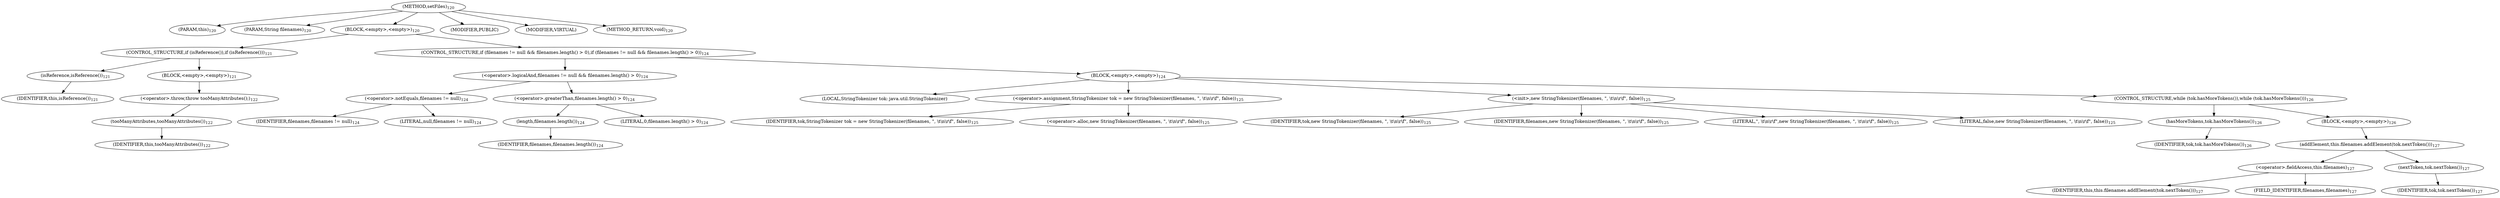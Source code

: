 digraph "setFiles" {  
"147" [label = <(METHOD,setFiles)<SUB>120</SUB>> ]
"19" [label = <(PARAM,this)<SUB>120</SUB>> ]
"148" [label = <(PARAM,String filenames)<SUB>120</SUB>> ]
"149" [label = <(BLOCK,&lt;empty&gt;,&lt;empty&gt;)<SUB>120</SUB>> ]
"150" [label = <(CONTROL_STRUCTURE,if (isReference()),if (isReference()))<SUB>121</SUB>> ]
"151" [label = <(isReference,isReference())<SUB>121</SUB>> ]
"18" [label = <(IDENTIFIER,this,isReference())<SUB>121</SUB>> ]
"152" [label = <(BLOCK,&lt;empty&gt;,&lt;empty&gt;)<SUB>121</SUB>> ]
"153" [label = <(&lt;operator&gt;.throw,throw tooManyAttributes();)<SUB>122</SUB>> ]
"154" [label = <(tooManyAttributes,tooManyAttributes())<SUB>122</SUB>> ]
"20" [label = <(IDENTIFIER,this,tooManyAttributes())<SUB>122</SUB>> ]
"155" [label = <(CONTROL_STRUCTURE,if (filenames != null &amp;&amp; filenames.length() &gt; 0),if (filenames != null &amp;&amp; filenames.length() &gt; 0))<SUB>124</SUB>> ]
"156" [label = <(&lt;operator&gt;.logicalAnd,filenames != null &amp;&amp; filenames.length() &gt; 0)<SUB>124</SUB>> ]
"157" [label = <(&lt;operator&gt;.notEquals,filenames != null)<SUB>124</SUB>> ]
"158" [label = <(IDENTIFIER,filenames,filenames != null)<SUB>124</SUB>> ]
"159" [label = <(LITERAL,null,filenames != null)<SUB>124</SUB>> ]
"160" [label = <(&lt;operator&gt;.greaterThan,filenames.length() &gt; 0)<SUB>124</SUB>> ]
"161" [label = <(length,filenames.length())<SUB>124</SUB>> ]
"162" [label = <(IDENTIFIER,filenames,filenames.length())<SUB>124</SUB>> ]
"163" [label = <(LITERAL,0,filenames.length() &gt; 0)<SUB>124</SUB>> ]
"164" [label = <(BLOCK,&lt;empty&gt;,&lt;empty&gt;)<SUB>124</SUB>> ]
"22" [label = <(LOCAL,StringTokenizer tok: java.util.StringTokenizer)> ]
"165" [label = <(&lt;operator&gt;.assignment,StringTokenizer tok = new StringTokenizer(filenames, &quot;, \t\n\r\f&quot;, false))<SUB>125</SUB>> ]
"166" [label = <(IDENTIFIER,tok,StringTokenizer tok = new StringTokenizer(filenames, &quot;, \t\n\r\f&quot;, false))<SUB>125</SUB>> ]
"167" [label = <(&lt;operator&gt;.alloc,new StringTokenizer(filenames, &quot;, \t\n\r\f&quot;, false))<SUB>125</SUB>> ]
"168" [label = <(&lt;init&gt;,new StringTokenizer(filenames, &quot;, \t\n\r\f&quot;, false))<SUB>125</SUB>> ]
"21" [label = <(IDENTIFIER,tok,new StringTokenizer(filenames, &quot;, \t\n\r\f&quot;, false))<SUB>125</SUB>> ]
"169" [label = <(IDENTIFIER,filenames,new StringTokenizer(filenames, &quot;, \t\n\r\f&quot;, false))<SUB>125</SUB>> ]
"170" [label = <(LITERAL,&quot;, \t\n\r\f&quot;,new StringTokenizer(filenames, &quot;, \t\n\r\f&quot;, false))<SUB>125</SUB>> ]
"171" [label = <(LITERAL,false,new StringTokenizer(filenames, &quot;, \t\n\r\f&quot;, false))<SUB>125</SUB>> ]
"172" [label = <(CONTROL_STRUCTURE,while (tok.hasMoreTokens()),while (tok.hasMoreTokens()))<SUB>126</SUB>> ]
"173" [label = <(hasMoreTokens,tok.hasMoreTokens())<SUB>126</SUB>> ]
"174" [label = <(IDENTIFIER,tok,tok.hasMoreTokens())<SUB>126</SUB>> ]
"175" [label = <(BLOCK,&lt;empty&gt;,&lt;empty&gt;)<SUB>126</SUB>> ]
"176" [label = <(addElement,this.filenames.addElement(tok.nextToken()))<SUB>127</SUB>> ]
"177" [label = <(&lt;operator&gt;.fieldAccess,this.filenames)<SUB>127</SUB>> ]
"23" [label = <(IDENTIFIER,this,this.filenames.addElement(tok.nextToken()))<SUB>127</SUB>> ]
"178" [label = <(FIELD_IDENTIFIER,filenames,filenames)<SUB>127</SUB>> ]
"179" [label = <(nextToken,tok.nextToken())<SUB>127</SUB>> ]
"180" [label = <(IDENTIFIER,tok,tok.nextToken())<SUB>127</SUB>> ]
"181" [label = <(MODIFIER,PUBLIC)> ]
"182" [label = <(MODIFIER,VIRTUAL)> ]
"183" [label = <(METHOD_RETURN,void)<SUB>120</SUB>> ]
  "147" -> "19" 
  "147" -> "148" 
  "147" -> "149" 
  "147" -> "181" 
  "147" -> "182" 
  "147" -> "183" 
  "149" -> "150" 
  "149" -> "155" 
  "150" -> "151" 
  "150" -> "152" 
  "151" -> "18" 
  "152" -> "153" 
  "153" -> "154" 
  "154" -> "20" 
  "155" -> "156" 
  "155" -> "164" 
  "156" -> "157" 
  "156" -> "160" 
  "157" -> "158" 
  "157" -> "159" 
  "160" -> "161" 
  "160" -> "163" 
  "161" -> "162" 
  "164" -> "22" 
  "164" -> "165" 
  "164" -> "168" 
  "164" -> "172" 
  "165" -> "166" 
  "165" -> "167" 
  "168" -> "21" 
  "168" -> "169" 
  "168" -> "170" 
  "168" -> "171" 
  "172" -> "173" 
  "172" -> "175" 
  "173" -> "174" 
  "175" -> "176" 
  "176" -> "177" 
  "176" -> "179" 
  "177" -> "23" 
  "177" -> "178" 
  "179" -> "180" 
}

